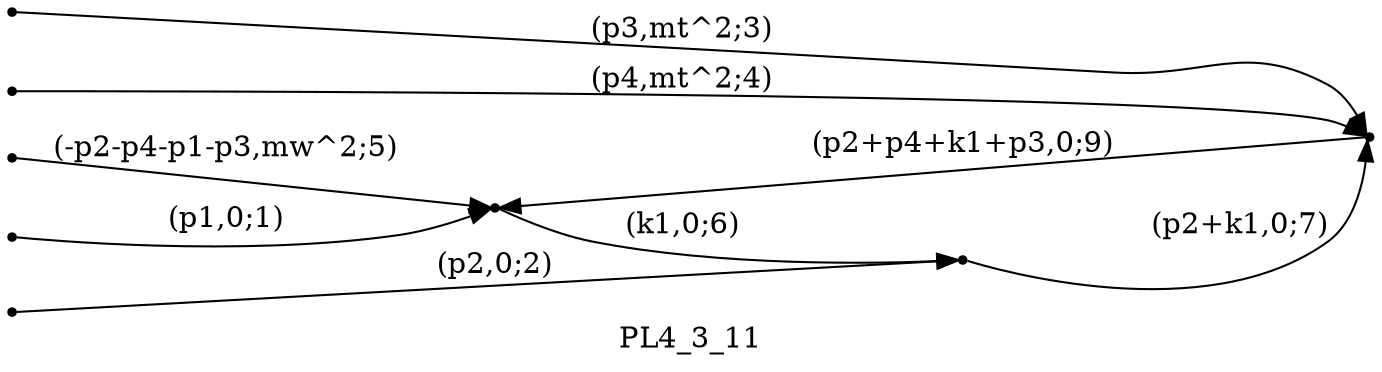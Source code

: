digraph PL4_3_11 {
  label="PL4_3_11";
  rankdir="LR";
  subgraph edges {
    -1 -> 3 [label="(p1,0;1)"];
    -2 -> 1 [label="(p2,0;2)"];
    -3 -> 2 [label="(p3,mt^2;3)"];
    -4 -> 2 [label="(p4,mt^2;4)"];
    -5 -> 3 [label="(-p2-p4-p1-p3,mw^2;5)"];
    3 -> 1 [label="(k1,0;6)"];
    1 -> 2 [label="(p2+k1,0;7)"];
    2 -> 3 [label="(p2+p4+k1+p3,0;9)"];
  }
  subgraph incoming { rank="source"; -1; -2; -3; -4; -5; }
-5 [shape=point];
-4 [shape=point];
-3 [shape=point];
-2 [shape=point];
-1 [shape=point];
1 [shape=point];
2 [shape=point];
3 [shape=point];
}


